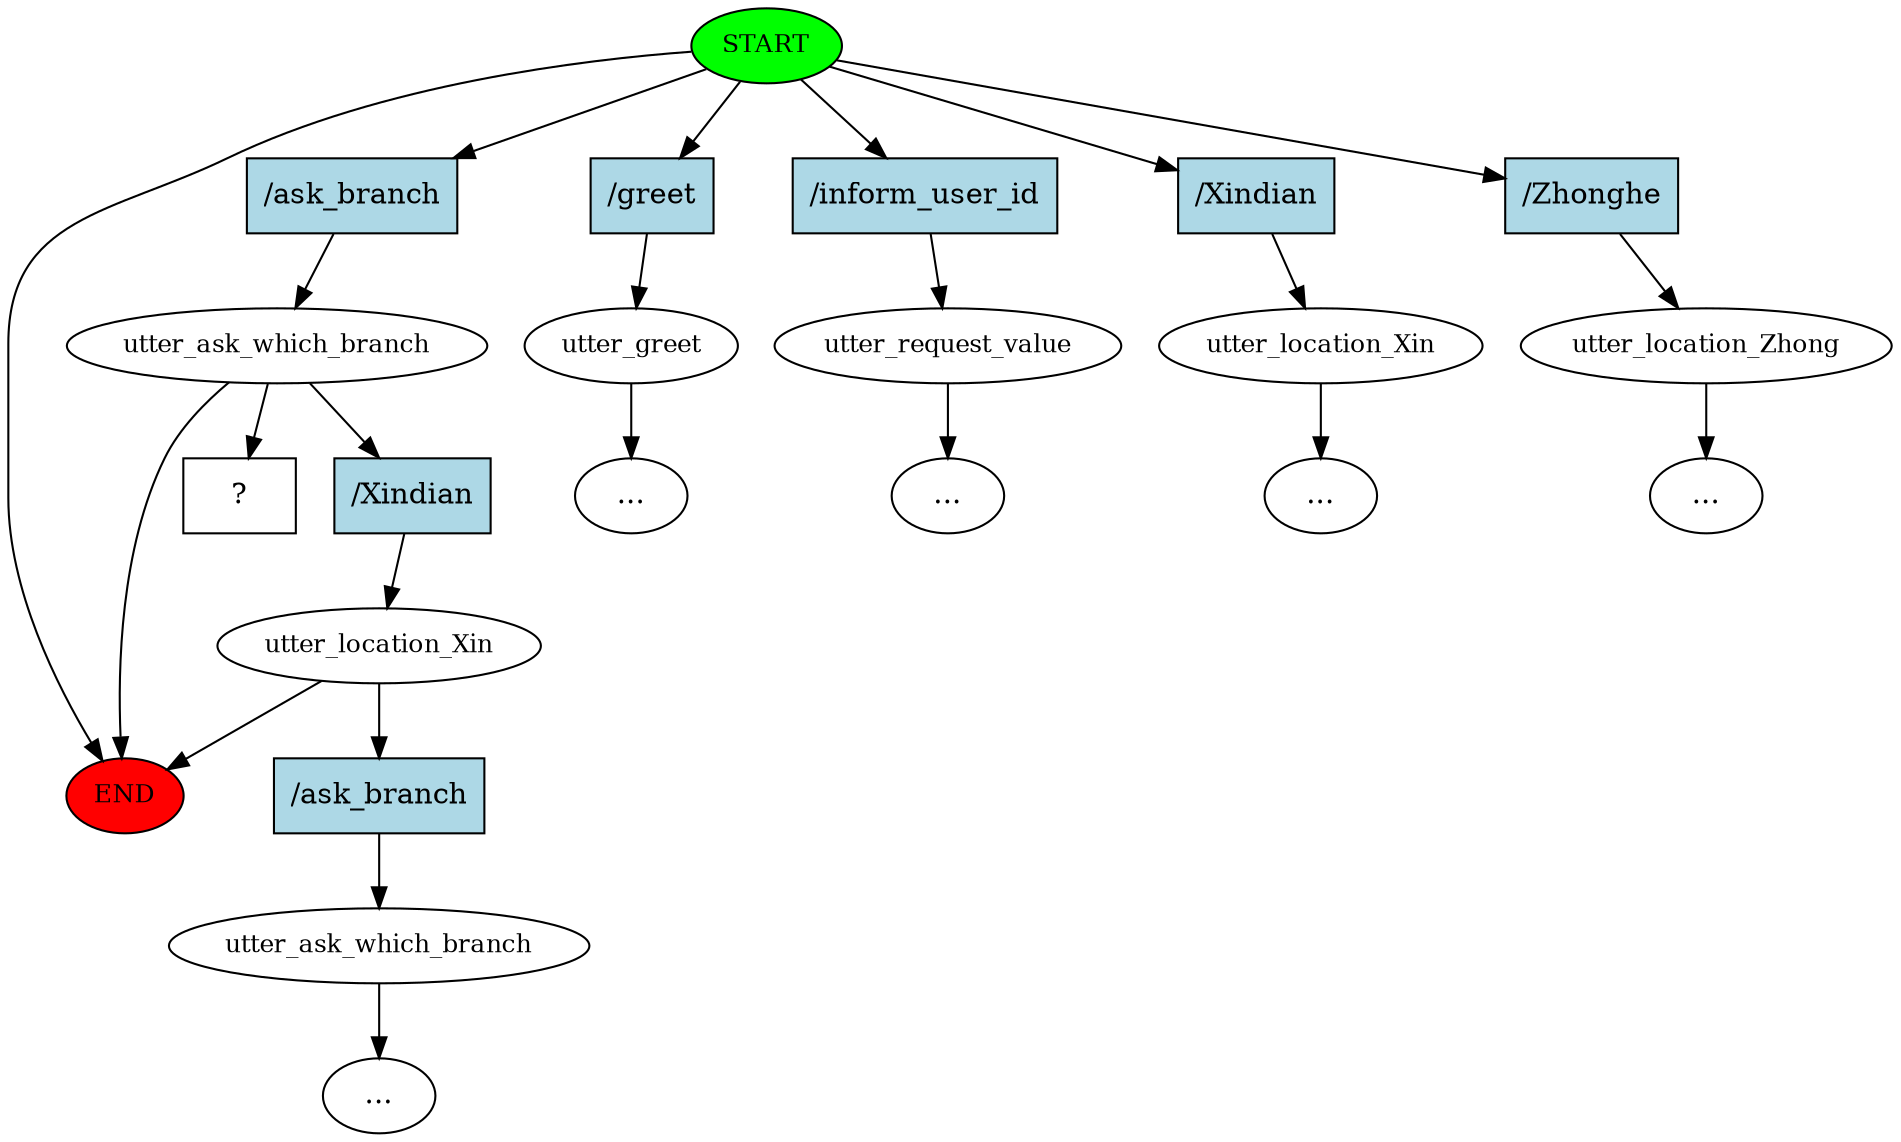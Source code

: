 digraph  {
0 [class="start active", fillcolor=green, fontsize=12, label=START, style=filled];
"-1" [class=end, fillcolor=red, fontsize=12, label=END, style=filled];
1 [class=active, fontsize=12, label=utter_ask_which_branch];
2 [class="", fontsize=12, label=utter_location_Xin];
3 [class="", fontsize=12, label=utter_ask_which_branch];
"-3" [class=ellipsis, label="..."];
6 [class="", fontsize=12, label=utter_greet];
"-4" [class=ellipsis, label="..."];
7 [class="", fontsize=12, label=utter_request_value];
"-6" [class=ellipsis, label="..."];
10 [class="", fontsize=12, label=utter_location_Xin];
"-7" [class=ellipsis, label="..."];
11 [class="", fontsize=12, label=utter_location_Zhong];
"-8" [class=ellipsis, label="..."];
13 [class="intent dashed active", label="  ?  ", shape=rect];
14 [class="intent active", fillcolor=lightblue, label="/ask_branch", shape=rect, style=filled];
15 [class=intent, fillcolor=lightblue, label="/greet", shape=rect, style=filled];
16 [class=intent, fillcolor=lightblue, label="/inform_user_id", shape=rect, style=filled];
17 [class=intent, fillcolor=lightblue, label="/Xindian", shape=rect, style=filled];
18 [class=intent, fillcolor=lightblue, label="/Zhonghe", shape=rect, style=filled];
19 [class=intent, fillcolor=lightblue, label="/Xindian", shape=rect, style=filled];
20 [class=intent, fillcolor=lightblue, label="/ask_branch", shape=rect, style=filled];
0 -> "-1"  [class="", key=NONE, label=""];
0 -> 14  [class=active, key=0];
0 -> 15  [class="", key=0];
0 -> 16  [class="", key=0];
0 -> 17  [class="", key=0];
0 -> 18  [class="", key=0];
1 -> "-1"  [class="", key=NONE, label=""];
1 -> 13  [class=active, key=NONE, label=""];
1 -> 19  [class="", key=0];
2 -> "-1"  [class="", key=NONE, label=""];
2 -> 20  [class="", key=0];
3 -> "-3"  [class="", key=NONE, label=""];
6 -> "-4"  [class="", key=NONE, label=""];
7 -> "-6"  [class="", key=NONE, label=""];
10 -> "-7"  [class="", key=NONE, label=""];
11 -> "-8"  [class="", key=NONE, label=""];
14 -> 1  [class=active, key=0];
15 -> 6  [class="", key=0];
16 -> 7  [class="", key=0];
17 -> 10  [class="", key=0];
18 -> 11  [class="", key=0];
19 -> 2  [class="", key=0];
20 -> 3  [class="", key=0];
}
